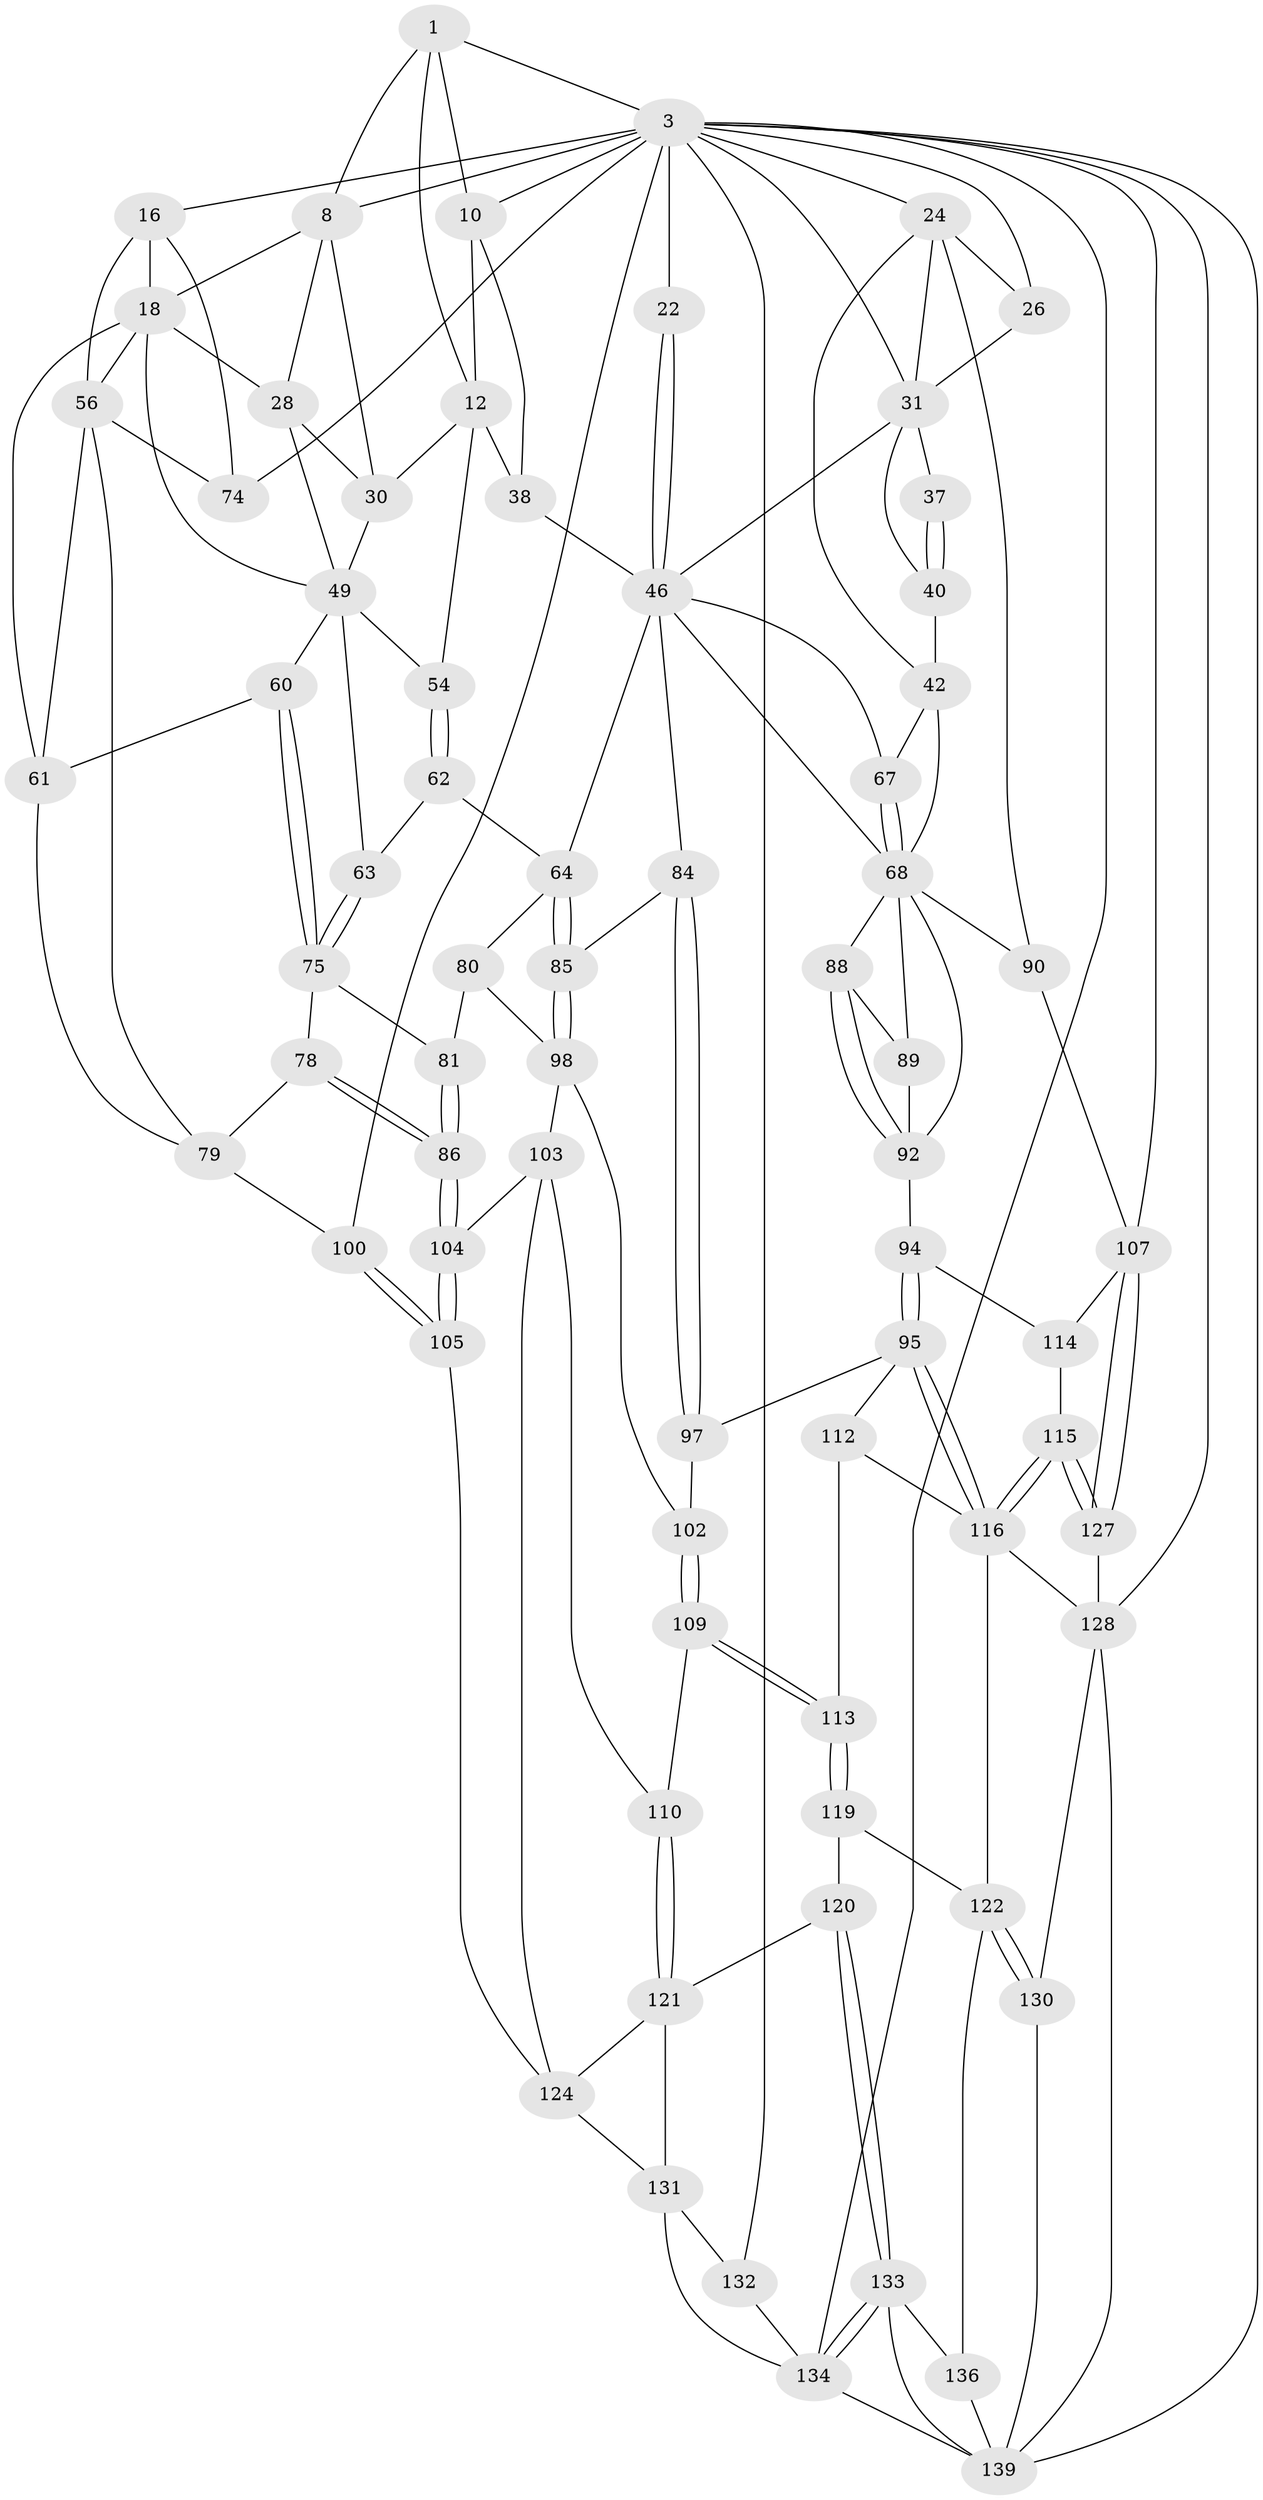 // original degree distribution, {3: 0.013793103448275862, 5: 0.5655172413793104, 4: 0.2206896551724138, 6: 0.2}
// Generated by graph-tools (version 1.1) at 2025/17/03/09/25 04:17:12]
// undirected, 72 vertices, 167 edges
graph export_dot {
graph [start="1"]
  node [color=gray90,style=filled];
  1 [pos="+0.3032073551179164+0",super="+2+7"];
  3 [pos="+0.8196767538086613+0",super="+4+13"];
  8 [pos="+0.2770296981598873+0.05880760672904311",super="+27+9"];
  10 [pos="+0.4815582694263882+0",super="+11"];
  12 [pos="+0.42163865043900006+0.044743406937225935",super="+29"];
  16 [pos="+0.04574345567646136+0.09517505654687056",super="+57+17"];
  18 [pos="+0.08947494971028946+0.12290189342245116",super="+19+52"];
  22 [pos="+0.7134118776412659+0.14429193687911446"];
  24 [pos="+1+0.02933746105613095",super="+25+41"];
  26 [pos="+0.8644286660631402+0.039376839214833995"];
  28 [pos="+0.2263220493586134+0.1271618103301871",super="+45"];
  30 [pos="+0.37293855862785397+0.11563874214374448",super="+44"];
  31 [pos="+0.8670150240913941+0.04391255848453217",super="+32+35"];
  37 [pos="+0.9598408785688838+0.11573788354162756"];
  38 [pos="+0.5365197790897931+0.2502571491556216"];
  40 [pos="+0.8974167624168673+0.20244947795913654"];
  42 [pos="+1+0.2955648827733962",super="+43+76"];
  46 [pos="+0.7216432144245231+0.1945323141335315",super="+55+47"];
  49 [pos="+0.27199105575627+0.22917580965673853",super="+53+50"];
  54 [pos="+0.3936910264065177+0.23563170278372336"];
  56 [pos="+0.0019014300969243795+0.2864570986486038",super="+59"];
  60 [pos="+0.14252333674450018+0.3153087946330461"];
  61 [pos="+0.12327660399835029+0.3213797899274516",super="+71"];
  62 [pos="+0.35167690701921106+0.316094947666149"];
  63 [pos="+0.2808462667079699+0.29362969860431326"];
  64 [pos="+0.56051589028075+0.2946824169581446",super="+65"];
  67 [pos="+0.8293100606654079+0.3199365164581367"];
  68 [pos="+0.7960084534649152+0.3749192998984258",super="+69+82"];
  74 [pos="+0+0.3596336484178567"];
  75 [pos="+0.23636911117239737+0.3619586621366634",super="+77"];
  78 [pos="+0.12893857901432176+0.4671835436874695"];
  79 [pos="+0.1025192844821058+0.4612928355040751",super="+83"];
  80 [pos="+0.3939787782057228+0.4492179706767885"];
  81 [pos="+0.2603736444835884+0.40327012882900704"];
  84 [pos="+0.6635033826432345+0.4460371494632878"];
  85 [pos="+0.633586908926249+0.4346934659144021"];
  86 [pos="+0.24416646822550092+0.5710435449016471"];
  88 [pos="+0.9106052470292868+0.4364431952951285"];
  89 [pos="+0.8398758292951921+0.4808065864915562"];
  90 [pos="+1+0.5757250003771381"];
  92 [pos="+0.9354978442214884+0.5551847334153662",super="+93"];
  94 [pos="+0.8055487620381833+0.6119906863479735"];
  95 [pos="+0.7744029673353514+0.6260145318789346",super="+96"];
  97 [pos="+0.7108478768800077+0.5556184396383336"];
  98 [pos="+0.5078567960520566+0.5389234800660329",super="+99"];
  100 [pos="+0+0.5775707951681786"];
  102 [pos="+0.5530165127923072+0.5937258251220437"];
  103 [pos="+0.32084738302646365+0.6313856604227726",super="+111"];
  104 [pos="+0.2728533324490747+0.6069629177264948"];
  105 [pos="+0.00483451860801451+0.6669589815487342"];
  107 [pos="+1+0.7251363028430091",super="+108"];
  109 [pos="+0.5933182444899671+0.6948881498886414"];
  110 [pos="+0.4946811603026181+0.7214279147588771"];
  112 [pos="+0.6407950162399474+0.6938157008690238"];
  113 [pos="+0.610020306516398+0.7027602906173607"];
  114 [pos="+0.922965703840715+0.685217947034359"];
  115 [pos="+0.8971967139530916+0.7759745574246931"];
  116 [pos="+0.7954007942238324+0.7214305646644881",super="+117"];
  119 [pos="+0.6089217311090489+0.8221021973099092"];
  120 [pos="+0.4982047895014596+0.8262705818762249"];
  121 [pos="+0.4877698186259471+0.8005560261959329",super="+126"];
  122 [pos="+0.6771662878045146+0.8676094533766161",super="+123"];
  124 [pos="+0.28892937945356406+0.7600092671398672",super="+125"];
  127 [pos="+0.9038082582505641+0.7872915852503689"];
  128 [pos="+0.8907830650906193+0.8375691492337661",super="+129+138"];
  130 [pos="+0.7445104738547577+0.9106704529202683"];
  131 [pos="+0.07652941724974534+0.8846031338124923",super="+135"];
  132 [pos="+0.07116389834604214+0.8934880382643438"];
  133 [pos="+0.483324701757729+0.8608438728098383",super="+137"];
  134 [pos="+0.3285723298905563+0.944374442539828",super="+141"];
  136 [pos="+0.5834270413570777+0.9302150237686834"];
  139 [pos="+0.9244841556856811+1",super="+144+140"];
  1 -- 10;
  1 -- 3;
  1 -- 8;
  1 -- 12;
  3 -- 100;
  3 -- 132;
  3 -- 8;
  3 -- 74;
  3 -- 107;
  3 -- 139;
  3 -- 16;
  3 -- 24;
  3 -- 26;
  3 -- 22 [weight=2];
  3 -- 10 [weight=2];
  3 -- 31;
  3 -- 128;
  3 -- 134;
  8 -- 28;
  8 -- 30;
  8 -- 18;
  10 -- 12;
  10 -- 38;
  12 -- 38;
  12 -- 54;
  12 -- 30;
  16 -- 56 [weight=2];
  16 -- 74;
  16 -- 18;
  18 -- 28;
  18 -- 56;
  18 -- 61;
  18 -- 49;
  22 -- 46;
  22 -- 46;
  24 -- 26;
  24 -- 42;
  24 -- 90;
  24 -- 31;
  26 -- 31;
  28 -- 49;
  28 -- 30;
  30 -- 49;
  31 -- 37 [weight=2];
  31 -- 40;
  31 -- 46;
  37 -- 40;
  37 -- 40;
  38 -- 46;
  40 -- 42;
  42 -- 67;
  42 -- 68;
  46 -- 67;
  46 -- 64;
  46 -- 68;
  46 -- 84;
  49 -- 54;
  49 -- 60;
  49 -- 63;
  54 -- 62;
  54 -- 62;
  56 -- 74;
  56 -- 61;
  56 -- 79;
  60 -- 61;
  60 -- 75;
  60 -- 75;
  61 -- 79;
  62 -- 63;
  62 -- 64;
  63 -- 75;
  63 -- 75;
  64 -- 85;
  64 -- 85;
  64 -- 80;
  67 -- 68;
  67 -- 68;
  68 -- 89;
  68 -- 90;
  68 -- 88;
  68 -- 92;
  75 -- 81;
  75 -- 78;
  78 -- 79;
  78 -- 86;
  78 -- 86;
  79 -- 100;
  80 -- 81;
  80 -- 98;
  81 -- 86;
  81 -- 86;
  84 -- 85;
  84 -- 97;
  84 -- 97;
  85 -- 98;
  85 -- 98;
  86 -- 104;
  86 -- 104;
  88 -- 89;
  88 -- 92;
  88 -- 92;
  89 -- 92;
  90 -- 107;
  92 -- 94;
  94 -- 95;
  94 -- 95;
  94 -- 114;
  95 -- 116;
  95 -- 116;
  95 -- 112;
  95 -- 97;
  97 -- 102;
  98 -- 102;
  98 -- 103;
  100 -- 105;
  100 -- 105;
  102 -- 109;
  102 -- 109;
  103 -- 104;
  103 -- 124;
  103 -- 110;
  104 -- 105;
  104 -- 105;
  105 -- 124;
  107 -- 127;
  107 -- 127;
  107 -- 114;
  109 -- 110;
  109 -- 113;
  109 -- 113;
  110 -- 121;
  110 -- 121;
  112 -- 113;
  112 -- 116;
  113 -- 119;
  113 -- 119;
  114 -- 115;
  115 -- 116;
  115 -- 116;
  115 -- 127;
  115 -- 127;
  116 -- 122;
  116 -- 128;
  119 -- 120;
  119 -- 122;
  120 -- 121;
  120 -- 133;
  120 -- 133;
  121 -- 131;
  121 -- 124;
  122 -- 130;
  122 -- 130;
  122 -- 136;
  124 -- 131;
  127 -- 128;
  128 -- 130;
  128 -- 139;
  130 -- 139;
  131 -- 132;
  131 -- 134;
  132 -- 134;
  133 -- 134;
  133 -- 134;
  133 -- 136;
  133 -- 139;
  134 -- 139;
  136 -- 139;
}
